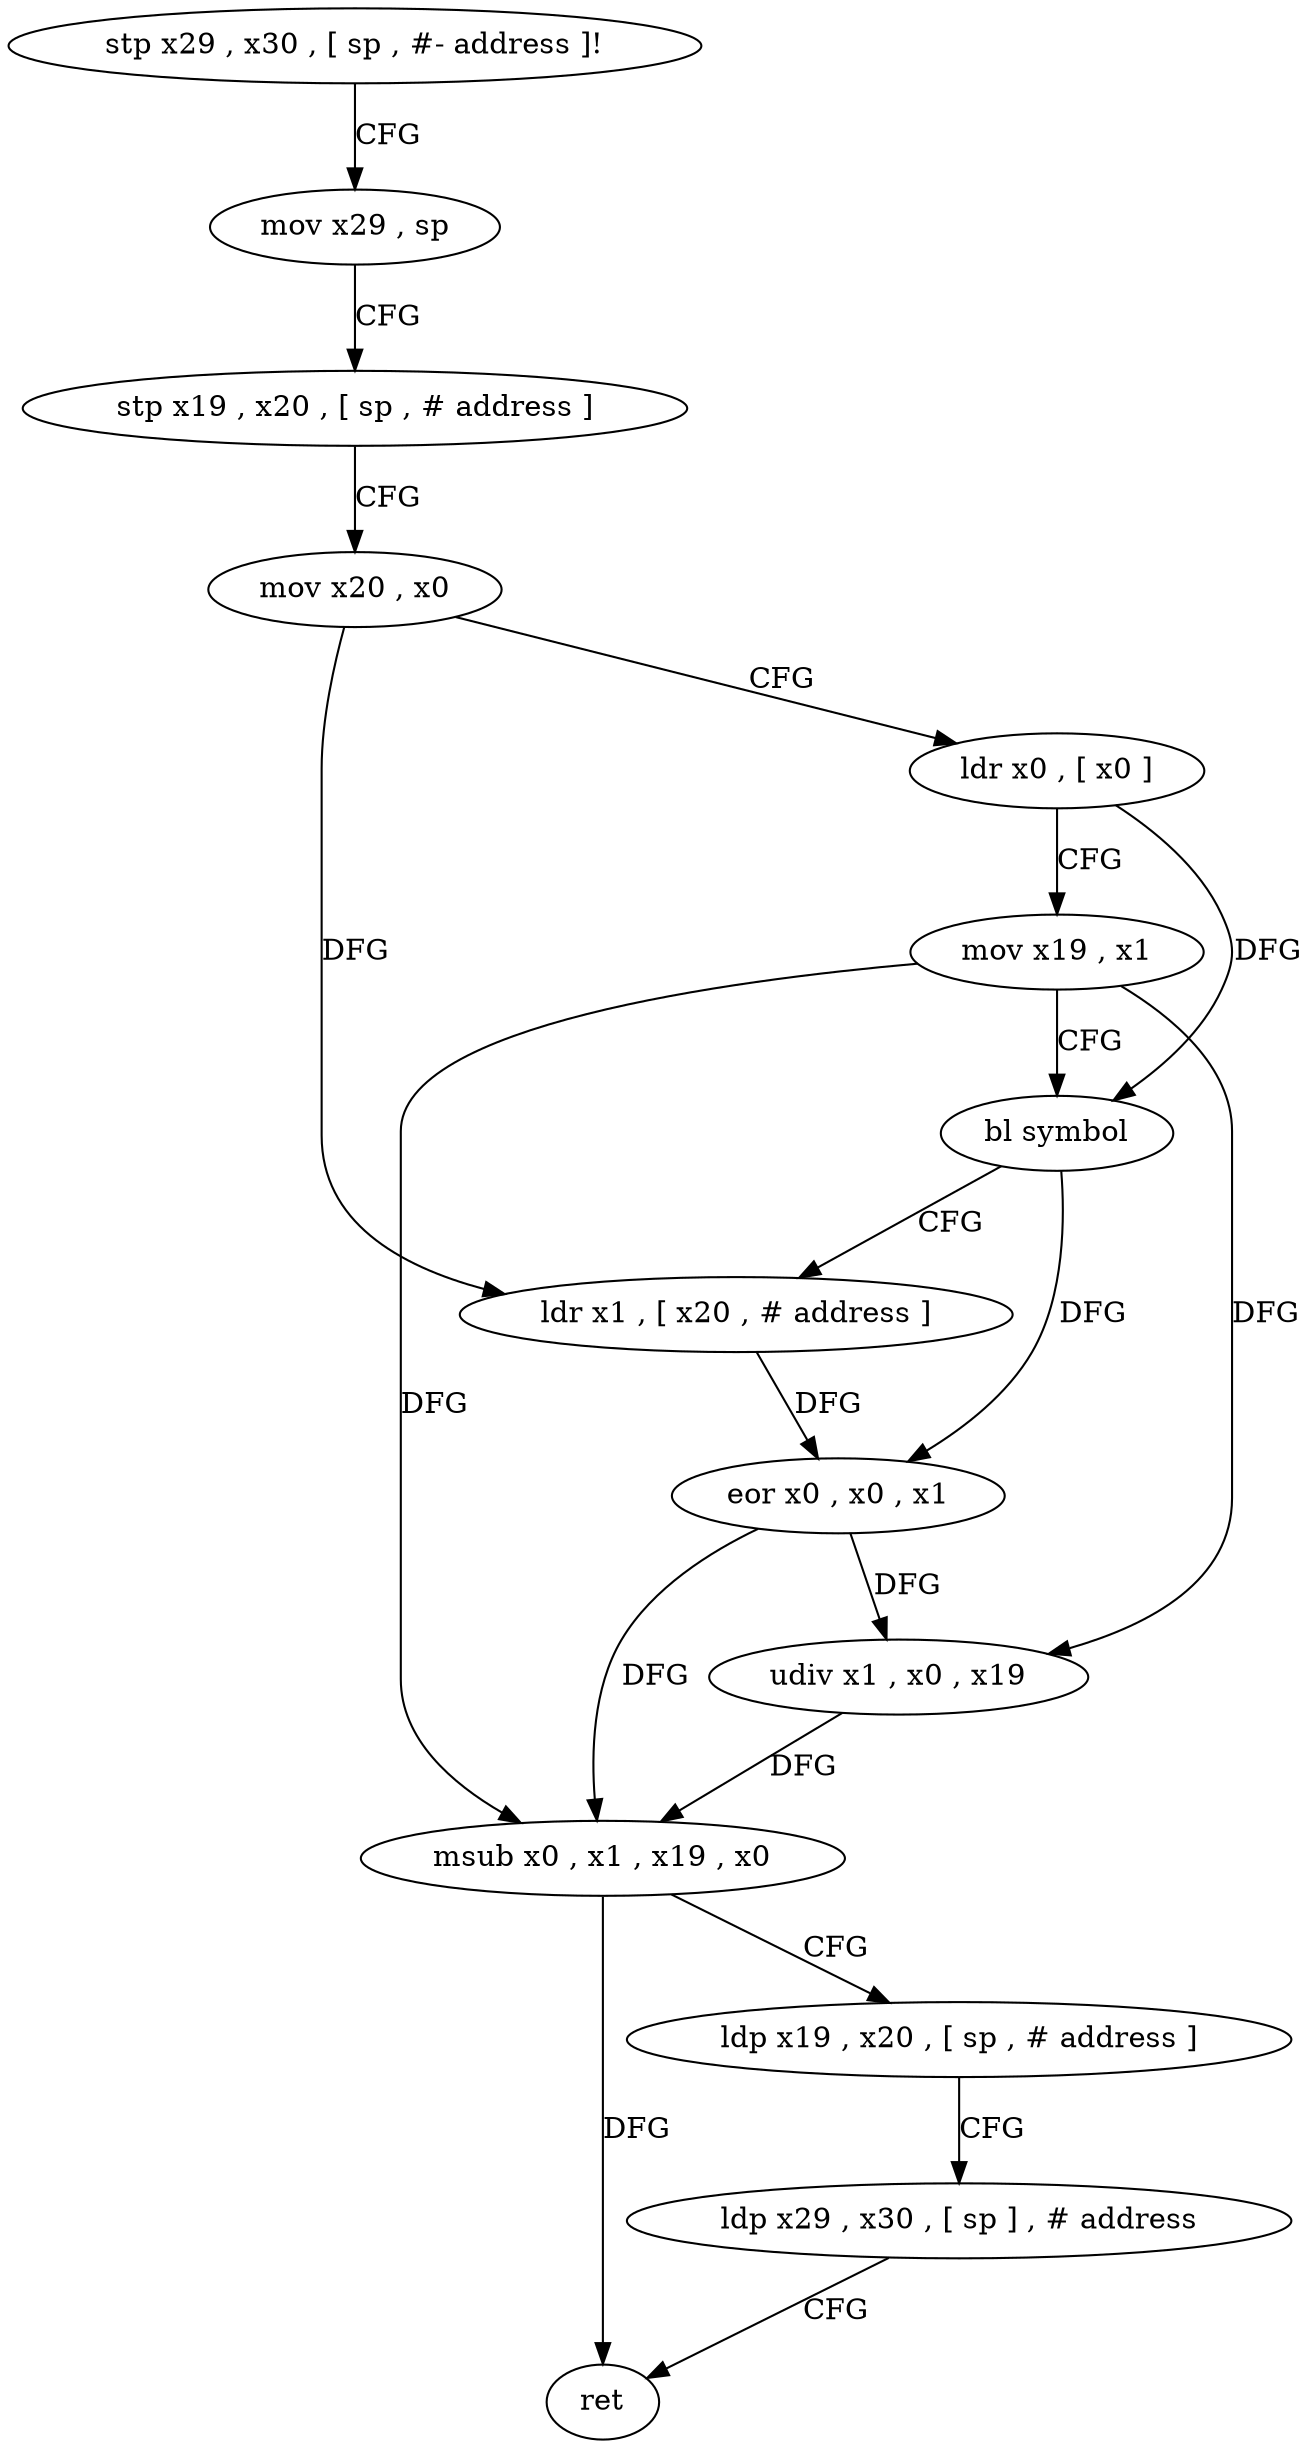 digraph "func" {
"175768" [label = "stp x29 , x30 , [ sp , #- address ]!" ]
"175772" [label = "mov x29 , sp" ]
"175776" [label = "stp x19 , x20 , [ sp , # address ]" ]
"175780" [label = "mov x20 , x0" ]
"175784" [label = "ldr x0 , [ x0 ]" ]
"175788" [label = "mov x19 , x1" ]
"175792" [label = "bl symbol" ]
"175796" [label = "ldr x1 , [ x20 , # address ]" ]
"175800" [label = "eor x0 , x0 , x1" ]
"175804" [label = "udiv x1 , x0 , x19" ]
"175808" [label = "msub x0 , x1 , x19 , x0" ]
"175812" [label = "ldp x19 , x20 , [ sp , # address ]" ]
"175816" [label = "ldp x29 , x30 , [ sp ] , # address" ]
"175820" [label = "ret" ]
"175768" -> "175772" [ label = "CFG" ]
"175772" -> "175776" [ label = "CFG" ]
"175776" -> "175780" [ label = "CFG" ]
"175780" -> "175784" [ label = "CFG" ]
"175780" -> "175796" [ label = "DFG" ]
"175784" -> "175788" [ label = "CFG" ]
"175784" -> "175792" [ label = "DFG" ]
"175788" -> "175792" [ label = "CFG" ]
"175788" -> "175804" [ label = "DFG" ]
"175788" -> "175808" [ label = "DFG" ]
"175792" -> "175796" [ label = "CFG" ]
"175792" -> "175800" [ label = "DFG" ]
"175796" -> "175800" [ label = "DFG" ]
"175800" -> "175804" [ label = "DFG" ]
"175800" -> "175808" [ label = "DFG" ]
"175804" -> "175808" [ label = "DFG" ]
"175808" -> "175812" [ label = "CFG" ]
"175808" -> "175820" [ label = "DFG" ]
"175812" -> "175816" [ label = "CFG" ]
"175816" -> "175820" [ label = "CFG" ]
}
